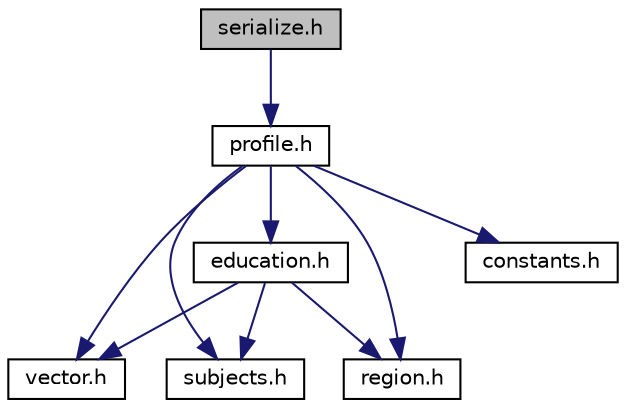 digraph "serialize.h"
{
  edge [fontname="Helvetica",fontsize="10",labelfontname="Helvetica",labelfontsize="10"];
  node [fontname="Helvetica",fontsize="10",shape=record];
  Node0 [label="serialize.h",height=0.2,width=0.4,color="black", fillcolor="grey75", style="filled", fontcolor="black"];
  Node0 -> Node1 [color="midnightblue",fontsize="10",style="solid"];
  Node1 [label="profile.h",height=0.2,width=0.4,color="black", fillcolor="white", style="filled",URL="$profile_8h_source.html"];
  Node1 -> Node2 [color="midnightblue",fontsize="10",style="solid"];
  Node2 [label="vector.h",height=0.2,width=0.4,color="black", fillcolor="white", style="filled",URL="$vector_8h.html",tooltip="Library which contains a variety of functions relating to vectors. "];
  Node1 -> Node3 [color="midnightblue",fontsize="10",style="solid"];
  Node3 [label="subjects.h",height=0.2,width=0.4,color="black", fillcolor="white", style="filled",URL="$subjects_8h_source.html"];
  Node1 -> Node4 [color="midnightblue",fontsize="10",style="solid"];
  Node4 [label="region.h",height=0.2,width=0.4,color="black", fillcolor="white", style="filled",URL="$region_8h_source.html"];
  Node1 -> Node5 [color="midnightblue",fontsize="10",style="solid"];
  Node5 [label="education.h",height=0.2,width=0.4,color="black", fillcolor="white", style="filled",URL="$education_8h_source.html"];
  Node5 -> Node4 [color="midnightblue",fontsize="10",style="solid"];
  Node5 -> Node3 [color="midnightblue",fontsize="10",style="solid"];
  Node5 -> Node2 [color="midnightblue",fontsize="10",style="solid"];
  Node1 -> Node6 [color="midnightblue",fontsize="10",style="solid"];
  Node6 [label="constants.h",height=0.2,width=0.4,color="black", fillcolor="white", style="filled",URL="$constants_8h_source.html"];
}
